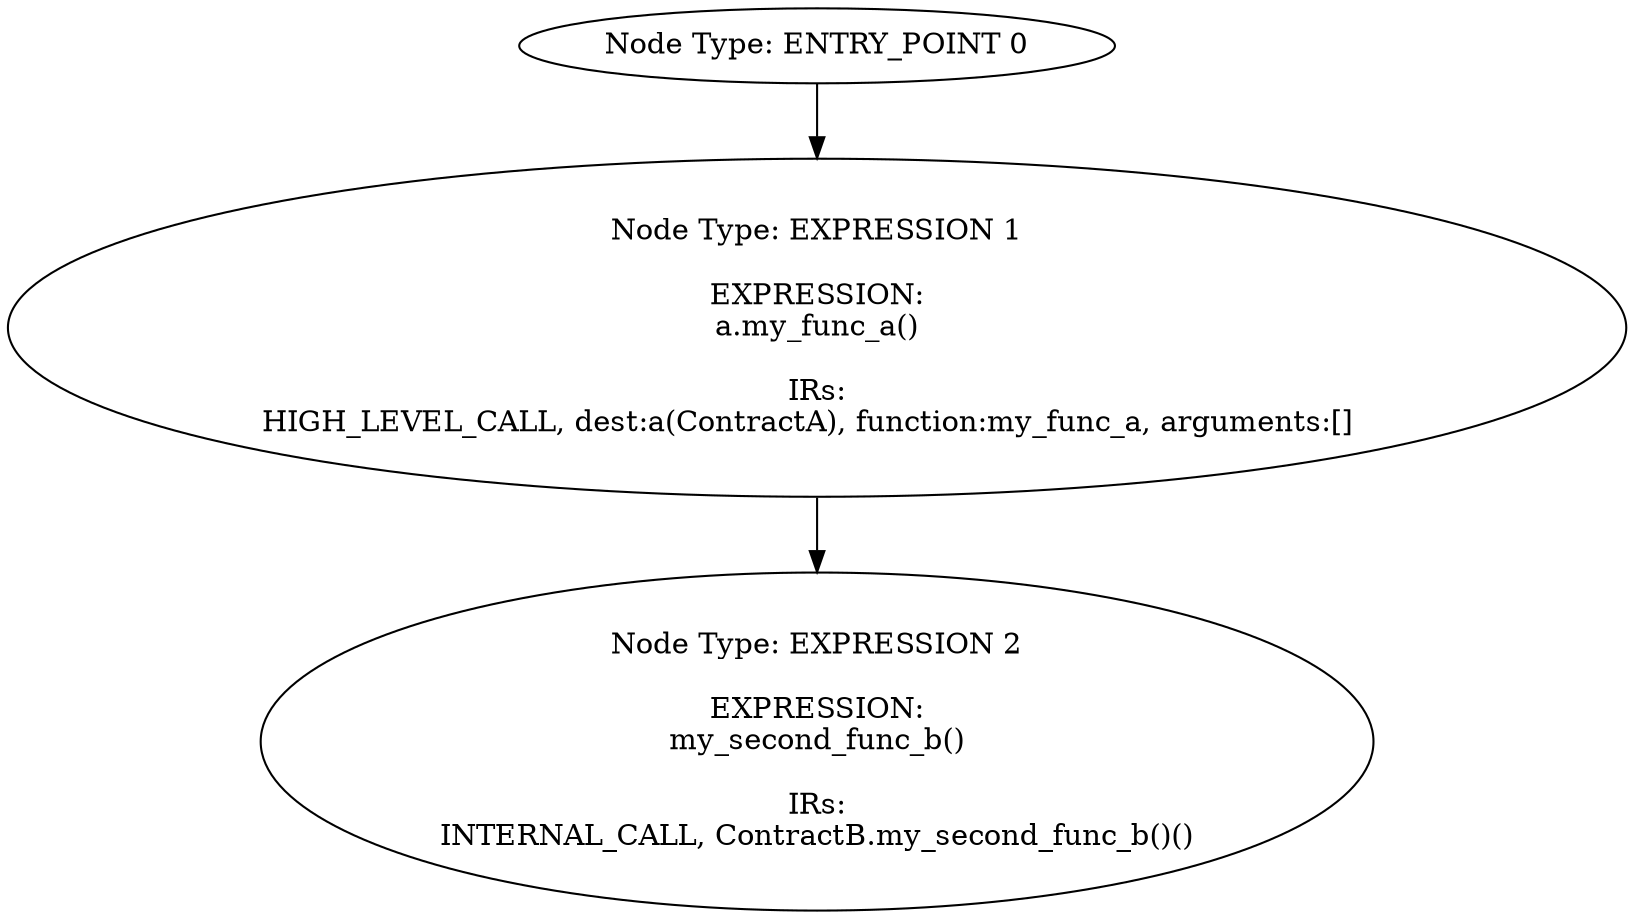 digraph{
0[label="Node Type: ENTRY_POINT 0
"];
0->1;
1[label="Node Type: EXPRESSION 1

EXPRESSION:
a.my_func_a()

IRs:
HIGH_LEVEL_CALL, dest:a(ContractA), function:my_func_a, arguments:[]  "];
1->2;
2[label="Node Type: EXPRESSION 2

EXPRESSION:
my_second_func_b()

IRs:
INTERNAL_CALL, ContractB.my_second_func_b()()"];
}
